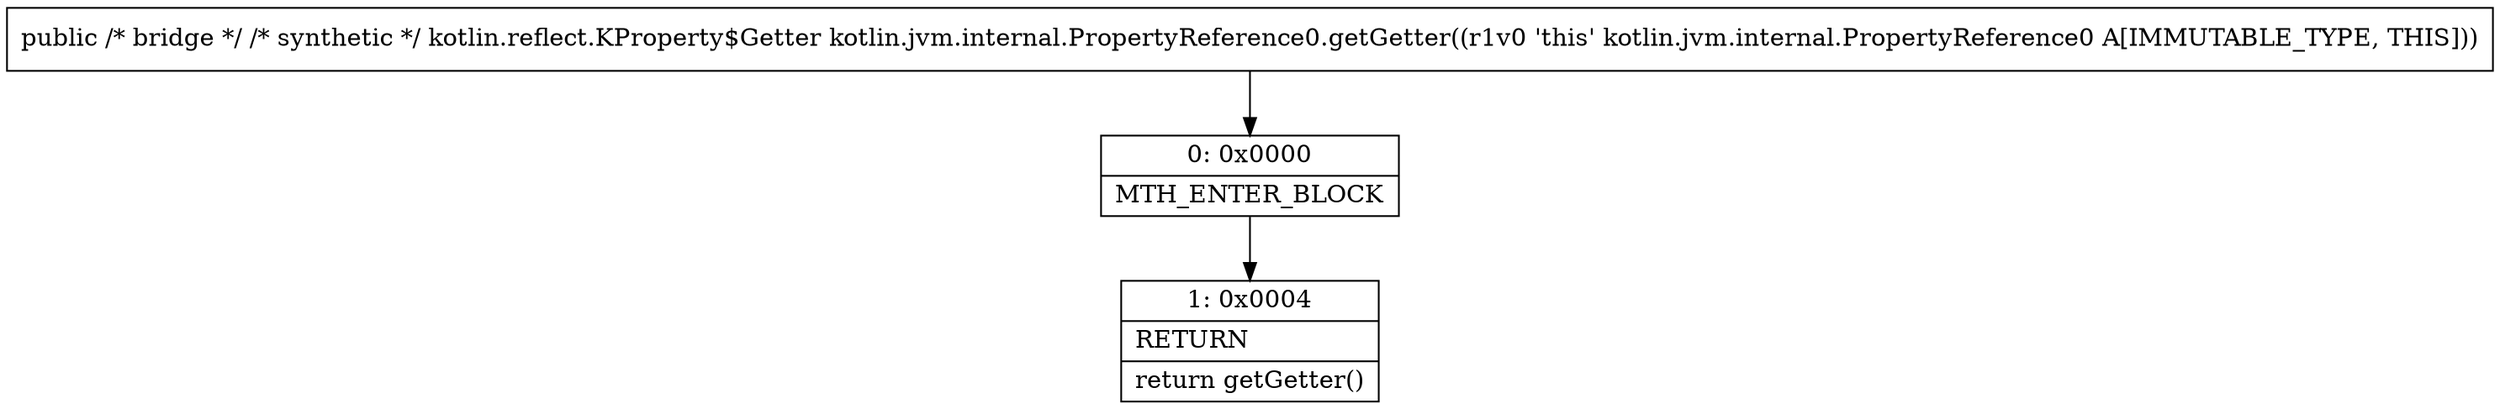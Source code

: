 digraph "CFG forkotlin.jvm.internal.PropertyReference0.getGetter()Lkotlin\/reflect\/KProperty$Getter;" {
Node_0 [shape=record,label="{0\:\ 0x0000|MTH_ENTER_BLOCK\l}"];
Node_1 [shape=record,label="{1\:\ 0x0004|RETURN\l|return getGetter()\l}"];
MethodNode[shape=record,label="{public \/* bridge *\/ \/* synthetic *\/ kotlin.reflect.KProperty$Getter kotlin.jvm.internal.PropertyReference0.getGetter((r1v0 'this' kotlin.jvm.internal.PropertyReference0 A[IMMUTABLE_TYPE, THIS])) }"];
MethodNode -> Node_0;
Node_0 -> Node_1;
}

